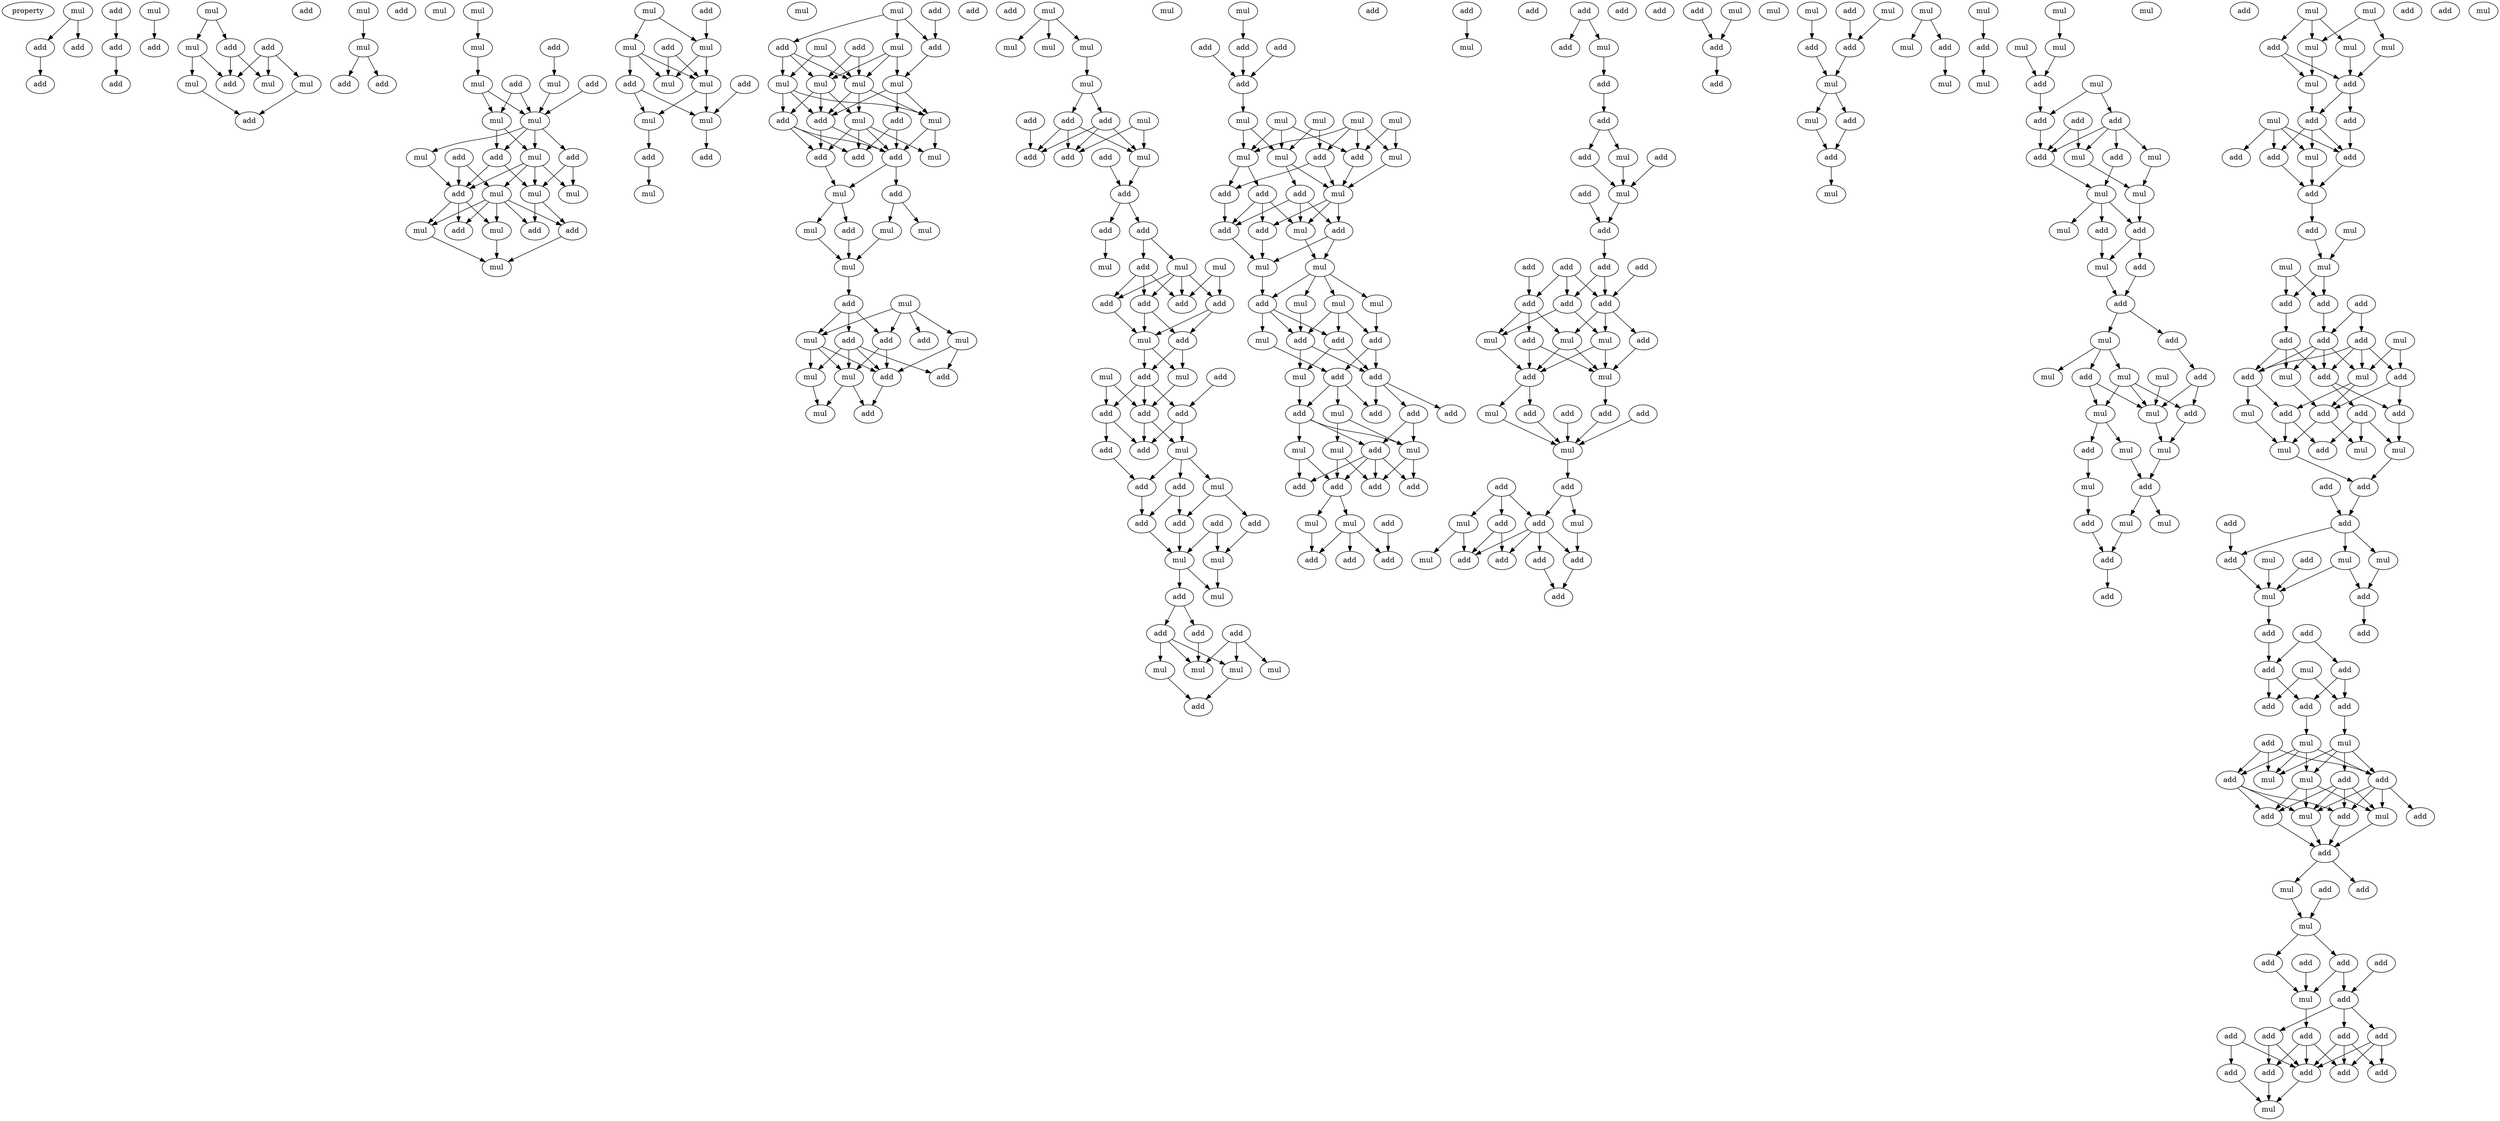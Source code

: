 digraph {
    node [fontcolor=black]
    property [mul=2,lf=1.8]
    0 [ label = mul ];
    1 [ label = add ];
    2 [ label = mul ];
    3 [ label = add ];
    4 [ label = add ];
    5 [ label = add ];
    6 [ label = add ];
    7 [ label = add ];
    8 [ label = add ];
    9 [ label = mul ];
    10 [ label = add ];
    11 [ label = mul ];
    12 [ label = add ];
    13 [ label = mul ];
    14 [ label = mul ];
    15 [ label = mul ];
    16 [ label = add ];
    17 [ label = add ];
    18 [ label = add ];
    19 [ label = mul ];
    20 [ label = mul ];
    21 [ label = add ];
    22 [ label = add ];
    23 [ label = add ];
    24 [ label = mul ];
    25 [ label = mul ];
    26 [ label = add ];
    27 [ label = mul ];
    28 [ label = add ];
    29 [ label = mul ];
    30 [ label = mul ];
    31 [ label = add ];
    32 [ label = mul ];
    33 [ label = mul ];
    34 [ label = add ];
    35 [ label = add ];
    36 [ label = mul ];
    37 [ label = mul ];
    38 [ label = add ];
    39 [ label = mul ];
    40 [ label = mul ];
    41 [ label = mul ];
    42 [ label = add ];
    43 [ label = add ];
    44 [ label = mul ];
    45 [ label = add ];
    46 [ label = mul ];
    47 [ label = add ];
    48 [ label = mul ];
    49 [ label = add ];
    50 [ label = mul ];
    51 [ label = mul ];
    52 [ label = mul ];
    53 [ label = add ];
    54 [ label = add ];
    55 [ label = add ];
    56 [ label = mul ];
    57 [ label = mul ];
    58 [ label = mul ];
    59 [ label = mul ];
    60 [ label = mul ];
    61 [ label = add ];
    62 [ label = add ];
    63 [ label = mul ];
    64 [ label = mul ];
    65 [ label = add ];
    66 [ label = add ];
    67 [ label = add ];
    68 [ label = mul ];
    69 [ label = add ];
    70 [ label = mul ];
    71 [ label = mul ];
    72 [ label = mul ];
    73 [ label = mul ];
    74 [ label = mul ];
    75 [ label = mul ];
    76 [ label = add ];
    77 [ label = add ];
    78 [ label = add ];
    79 [ label = mul ];
    80 [ label = mul ];
    81 [ label = add ];
    82 [ label = add ];
    83 [ label = add ];
    84 [ label = mul ];
    85 [ label = add ];
    86 [ label = add ];
    87 [ label = mul ];
    88 [ label = add ];
    89 [ label = mul ];
    90 [ label = mul ];
    91 [ label = mul ];
    92 [ label = add ];
    93 [ label = mul ];
    94 [ label = add ];
    95 [ label = add ];
    96 [ label = add ];
    97 [ label = mul ];
    98 [ label = mul ];
    99 [ label = mul ];
    100 [ label = mul ];
    101 [ label = add ];
    102 [ label = add ];
    103 [ label = add ];
    104 [ label = mul ];
    105 [ label = add ];
    106 [ label = mul ];
    107 [ label = mul ];
    108 [ label = mul ];
    109 [ label = mul ];
    110 [ label = mul ];
    111 [ label = mul ];
    112 [ label = add ];
    113 [ label = add ];
    114 [ label = add ];
    115 [ label = add ];
    116 [ label = add ];
    117 [ label = add ];
    118 [ label = mul ];
    119 [ label = add ];
    120 [ label = add ];
    121 [ label = add ];
    122 [ label = mul ];
    123 [ label = mul ];
    124 [ label = add ];
    125 [ label = mul ];
    126 [ label = add ];
    127 [ label = add ];
    128 [ label = add ];
    129 [ label = add ];
    130 [ label = mul ];
    131 [ label = add ];
    132 [ label = mul ];
    133 [ label = add ];
    134 [ label = add ];
    135 [ label = mul ];
    136 [ label = add ];
    137 [ label = add ];
    138 [ label = add ];
    139 [ label = add ];
    140 [ label = add ];
    141 [ label = mul ];
    142 [ label = add ];
    143 [ label = mul ];
    144 [ label = add ];
    145 [ label = add ];
    146 [ label = add ];
    147 [ label = add ];
    148 [ label = add ];
    149 [ label = mul ];
    150 [ label = mul ];
    151 [ label = mul ];
    152 [ label = add ];
    153 [ label = mul ];
    154 [ label = add ];
    155 [ label = add ];
    156 [ label = add ];
    157 [ label = mul ];
    158 [ label = mul ];
    159 [ label = mul ];
    160 [ label = mul ];
    161 [ label = mul ];
    162 [ label = add ];
    163 [ label = add ];
    164 [ label = add ];
    165 [ label = add ];
    166 [ label = add ];
    167 [ label = add ];
    168 [ label = add ];
    169 [ label = mul ];
    170 [ label = mul ];
    171 [ label = mul ];
    172 [ label = mul ];
    173 [ label = mul ];
    174 [ label = mul ];
    175 [ label = mul ];
    176 [ label = mul ];
    177 [ label = add ];
    178 [ label = mul ];
    179 [ label = add ];
    180 [ label = add ];
    181 [ label = add ];
    182 [ label = mul ];
    183 [ label = add ];
    184 [ label = mul ];
    185 [ label = add ];
    186 [ label = add ];
    187 [ label = add ];
    188 [ label = mul ];
    189 [ label = mul ];
    190 [ label = mul ];
    191 [ label = mul ];
    192 [ label = mul ];
    193 [ label = add ];
    194 [ label = add ];
    195 [ label = mul ];
    196 [ label = add ];
    197 [ label = add ];
    198 [ label = add ];
    199 [ label = add ];
    200 [ label = mul ];
    201 [ label = add ];
    202 [ label = add ];
    203 [ label = mul ];
    204 [ label = add ];
    205 [ label = add ];
    206 [ label = mul ];
    207 [ label = add ];
    208 [ label = mul ];
    209 [ label = mul ];
    210 [ label = add ];
    211 [ label = add ];
    212 [ label = add ];
    213 [ label = add ];
    214 [ label = add ];
    215 [ label = mul ];
    216 [ label = mul ];
    217 [ label = add ];
    218 [ label = add ];
    219 [ label = add ];
    220 [ label = add ];
    221 [ label = add ];
    222 [ label = add ];
    223 [ label = mul ];
    224 [ label = add ];
    225 [ label = add ];
    226 [ label = mul ];
    227 [ label = add ];
    228 [ label = add ];
    229 [ label = add ];
    230 [ label = add ];
    231 [ label = mul ];
    232 [ label = add ];
    233 [ label = add ];
    234 [ label = add ];
    235 [ label = add ];
    236 [ label = add ];
    237 [ label = add ];
    238 [ label = add ];
    239 [ label = add ];
    240 [ label = add ];
    241 [ label = mul ];
    242 [ label = mul ];
    243 [ label = mul ];
    244 [ label = add ];
    245 [ label = add ];
    246 [ label = mul ];
    247 [ label = mul ];
    248 [ label = add ];
    249 [ label = add ];
    250 [ label = add ];
    251 [ label = add ];
    252 [ label = mul ];
    253 [ label = add ];
    254 [ label = add ];
    255 [ label = add ];
    256 [ label = add ];
    257 [ label = add ];
    258 [ label = mul ];
    259 [ label = mul ];
    260 [ label = add ];
    261 [ label = add ];
    262 [ label = add ];
    263 [ label = mul ];
    264 [ label = add ];
    265 [ label = add ];
    266 [ label = add ];
    267 [ label = mul ];
    268 [ label = add ];
    269 [ label = mul ];
    270 [ label = add ];
    271 [ label = mul ];
    272 [ label = add ];
    273 [ label = mul ];
    274 [ label = add ];
    275 [ label = add ];
    276 [ label = mul ];
    277 [ label = mul ];
    278 [ label = add ];
    279 [ label = add ];
    280 [ label = mul ];
    281 [ label = mul ];
    282 [ label = mul ];
    283 [ label = add ];
    284 [ label = mul ];
    285 [ label = mul ];
    286 [ label = add ];
    287 [ label = mul ];
    288 [ label = mul ];
    289 [ label = mul ];
    290 [ label = mul ];
    291 [ label = add ];
    292 [ label = mul ];
    293 [ label = add ];
    294 [ label = add ];
    295 [ label = add ];
    296 [ label = mul ];
    297 [ label = mul ];
    298 [ label = add ];
    299 [ label = add ];
    300 [ label = mul ];
    301 [ label = mul ];
    302 [ label = add ];
    303 [ label = mul ];
    304 [ label = add ];
    305 [ label = mul ];
    306 [ label = add ];
    307 [ label = mul ];
    308 [ label = add ];
    309 [ label = add ];
    310 [ label = mul ];
    311 [ label = mul ];
    312 [ label = add ];
    313 [ label = mul ];
    314 [ label = add ];
    315 [ label = mul ];
    316 [ label = add ];
    317 [ label = mul ];
    318 [ label = mul ];
    319 [ label = add ];
    320 [ label = mul ];
    321 [ label = mul ];
    322 [ label = add ];
    323 [ label = mul ];
    324 [ label = mul ];
    325 [ label = add ];
    326 [ label = add ];
    327 [ label = mul ];
    328 [ label = add ];
    329 [ label = add ];
    330 [ label = mul ];
    331 [ label = mul ];
    332 [ label = mul ];
    333 [ label = add ];
    334 [ label = mul ];
    335 [ label = mul ];
    336 [ label = mul ];
    337 [ label = add ];
    338 [ label = add ];
    339 [ label = mul ];
    340 [ label = add ];
    341 [ label = mul ];
    342 [ label = add ];
    343 [ label = add ];
    344 [ label = add ];
    345 [ label = add ];
    346 [ label = add ];
    347 [ label = mul ];
    348 [ label = mul ];
    349 [ label = mul ];
    350 [ label = add ];
    351 [ label = add ];
    352 [ label = add ];
    353 [ label = add ];
    354 [ label = add ];
    355 [ label = add ];
    356 [ label = mul ];
    357 [ label = mul ];
    358 [ label = add ];
    359 [ label = mul ];
    360 [ label = add ];
    361 [ label = add ];
    362 [ label = add ];
    363 [ label = add ];
    364 [ label = add ];
    365 [ label = add ];
    366 [ label = mul ];
    367 [ label = mul ];
    368 [ label = mul ];
    369 [ label = add ];
    370 [ label = mul ];
    371 [ label = add ];
    372 [ label = add ];
    373 [ label = add ];
    374 [ label = add ];
    375 [ label = add ];
    376 [ label = mul ];
    377 [ label = mul ];
    378 [ label = mul ];
    379 [ label = add ];
    380 [ label = add ];
    381 [ label = mul ];
    382 [ label = add ];
    383 [ label = add ];
    384 [ label = add ];
    385 [ label = add ];
    386 [ label = mul ];
    387 [ label = add ];
    388 [ label = add ];
    389 [ label = add ];
    390 [ label = add ];
    391 [ label = add ];
    392 [ label = mul ];
    393 [ label = mul ];
    394 [ label = add ];
    395 [ label = mul ];
    396 [ label = add ];
    397 [ label = add ];
    398 [ label = mul ];
    399 [ label = add ];
    400 [ label = mul ];
    401 [ label = add ];
    402 [ label = add ];
    403 [ label = mul ];
    404 [ label = add ];
    405 [ label = add ];
    406 [ label = add ];
    407 [ label = mul ];
    408 [ label = add ];
    409 [ label = add ];
    410 [ label = mul ];
    411 [ label = mul ];
    412 [ label = add ];
    413 [ label = add ];
    414 [ label = add ];
    415 [ label = add ];
    416 [ label = add ];
    417 [ label = mul ];
    418 [ label = add ];
    419 [ label = add ];
    420 [ label = add ];
    421 [ label = add ];
    422 [ label = add ];
    423 [ label = add ];
    424 [ label = add ];
    425 [ label = add ];
    426 [ label = add ];
    427 [ label = add ];
    428 [ label = mul ];
    0 -> 3 [ name = 0 ];
    0 -> 5 [ name = 1 ];
    1 -> 4 [ name = 2 ];
    2 -> 8 [ name = 3 ];
    3 -> 7 [ name = 4 ];
    4 -> 6 [ name = 5 ];
    9 -> 10 [ name = 6 ];
    9 -> 11 [ name = 7 ];
    10 -> 13 [ name = 8 ];
    10 -> 16 [ name = 9 ];
    11 -> 14 [ name = 10 ];
    11 -> 16 [ name = 11 ];
    12 -> 13 [ name = 12 ];
    12 -> 15 [ name = 13 ];
    12 -> 16 [ name = 14 ];
    14 -> 17 [ name = 15 ];
    15 -> 17 [ name = 16 ];
    19 -> 20 [ name = 17 ];
    20 -> 22 [ name = 18 ];
    20 -> 23 [ name = 19 ];
    25 -> 27 [ name = 20 ];
    26 -> 29 [ name = 21 ];
    27 -> 30 [ name = 22 ];
    28 -> 32 [ name = 23 ];
    28 -> 33 [ name = 24 ];
    29 -> 33 [ name = 25 ];
    30 -> 32 [ name = 26 ];
    30 -> 33 [ name = 27 ];
    31 -> 33 [ name = 28 ];
    32 -> 34 [ name = 29 ];
    32 -> 37 [ name = 30 ];
    33 -> 34 [ name = 31 ];
    33 -> 36 [ name = 32 ];
    33 -> 37 [ name = 33 ];
    33 -> 38 [ name = 34 ];
    34 -> 41 [ name = 35 ];
    34 -> 42 [ name = 36 ];
    35 -> 40 [ name = 37 ];
    35 -> 42 [ name = 38 ];
    36 -> 42 [ name = 39 ];
    37 -> 39 [ name = 40 ];
    37 -> 40 [ name = 41 ];
    37 -> 41 [ name = 42 ];
    37 -> 42 [ name = 43 ];
    38 -> 39 [ name = 44 ];
    38 -> 41 [ name = 45 ];
    40 -> 43 [ name = 46 ];
    40 -> 44 [ name = 47 ];
    40 -> 45 [ name = 48 ];
    40 -> 46 [ name = 49 ];
    40 -> 47 [ name = 50 ];
    41 -> 43 [ name = 51 ];
    41 -> 47 [ name = 52 ];
    42 -> 44 [ name = 53 ];
    42 -> 45 [ name = 54 ];
    42 -> 46 [ name = 55 ];
    44 -> 48 [ name = 56 ];
    46 -> 48 [ name = 57 ];
    47 -> 48 [ name = 58 ];
    49 -> 52 [ name = 59 ];
    50 -> 51 [ name = 60 ];
    50 -> 52 [ name = 61 ];
    51 -> 54 [ name = 62 ];
    51 -> 56 [ name = 63 ];
    51 -> 58 [ name = 64 ];
    52 -> 56 [ name = 65 ];
    52 -> 58 [ name = 66 ];
    53 -> 56 [ name = 67 ];
    53 -> 58 [ name = 68 ];
    54 -> 59 [ name = 69 ];
    54 -> 60 [ name = 70 ];
    55 -> 59 [ name = 71 ];
    58 -> 59 [ name = 72 ];
    58 -> 60 [ name = 73 ];
    59 -> 62 [ name = 74 ];
    60 -> 61 [ name = 75 ];
    61 -> 63 [ name = 76 ];
    64 -> 67 [ name = 77 ];
    64 -> 69 [ name = 78 ];
    64 -> 70 [ name = 79 ];
    65 -> 67 [ name = 80 ];
    66 -> 71 [ name = 81 ];
    66 -> 72 [ name = 82 ];
    67 -> 74 [ name = 83 ];
    68 -> 72 [ name = 84 ];
    68 -> 73 [ name = 85 ];
    69 -> 71 [ name = 86 ];
    69 -> 72 [ name = 87 ];
    69 -> 73 [ name = 88 ];
    70 -> 71 [ name = 89 ];
    70 -> 72 [ name = 90 ];
    70 -> 74 [ name = 91 ];
    71 -> 76 [ name = 92 ];
    71 -> 77 [ name = 93 ];
    71 -> 79 [ name = 94 ];
    72 -> 75 [ name = 95 ];
    72 -> 77 [ name = 96 ];
    72 -> 79 [ name = 97 ];
    73 -> 75 [ name = 98 ];
    73 -> 76 [ name = 99 ];
    73 -> 77 [ name = 100 ];
    74 -> 75 [ name = 101 ];
    74 -> 77 [ name = 102 ];
    74 -> 78 [ name = 103 ];
    75 -> 80 [ name = 104 ];
    75 -> 81 [ name = 105 ];
    76 -> 81 [ name = 106 ];
    76 -> 82 [ name = 107 ];
    76 -> 83 [ name = 108 ];
    77 -> 81 [ name = 109 ];
    77 -> 83 [ name = 110 ];
    78 -> 81 [ name = 111 ];
    78 -> 82 [ name = 112 ];
    79 -> 80 [ name = 113 ];
    79 -> 81 [ name = 114 ];
    79 -> 82 [ name = 115 ];
    79 -> 83 [ name = 116 ];
    81 -> 84 [ name = 117 ];
    81 -> 85 [ name = 118 ];
    83 -> 84 [ name = 119 ];
    84 -> 87 [ name = 120 ];
    84 -> 88 [ name = 121 ];
    85 -> 89 [ name = 122 ];
    85 -> 90 [ name = 123 ];
    87 -> 91 [ name = 124 ];
    88 -> 91 [ name = 125 ];
    90 -> 91 [ name = 126 ];
    91 -> 92 [ name = 127 ];
    92 -> 95 [ name = 128 ];
    92 -> 96 [ name = 129 ];
    92 -> 98 [ name = 130 ];
    93 -> 94 [ name = 131 ];
    93 -> 96 [ name = 132 ];
    93 -> 97 [ name = 133 ];
    93 -> 98 [ name = 134 ];
    95 -> 99 [ name = 135 ];
    95 -> 100 [ name = 136 ];
    95 -> 101 [ name = 137 ];
    95 -> 102 [ name = 138 ];
    96 -> 100 [ name = 139 ];
    96 -> 101 [ name = 140 ];
    97 -> 101 [ name = 141 ];
    97 -> 102 [ name = 142 ];
    98 -> 99 [ name = 143 ];
    98 -> 100 [ name = 144 ];
    98 -> 101 [ name = 145 ];
    99 -> 104 [ name = 146 ];
    100 -> 104 [ name = 147 ];
    100 -> 105 [ name = 148 ];
    101 -> 105 [ name = 149 ];
    106 -> 107 [ name = 150 ];
    106 -> 108 [ name = 151 ];
    106 -> 109 [ name = 152 ];
    109 -> 110 [ name = 153 ];
    110 -> 112 [ name = 154 ];
    110 -> 114 [ name = 155 ];
    111 -> 117 [ name = 156 ];
    111 -> 118 [ name = 157 ];
    112 -> 115 [ name = 158 ];
    112 -> 117 [ name = 159 ];
    112 -> 118 [ name = 160 ];
    113 -> 115 [ name = 161 ];
    114 -> 115 [ name = 162 ];
    114 -> 117 [ name = 163 ];
    114 -> 118 [ name = 164 ];
    116 -> 119 [ name = 165 ];
    118 -> 119 [ name = 166 ];
    119 -> 120 [ name = 167 ];
    119 -> 121 [ name = 168 ];
    120 -> 122 [ name = 169 ];
    121 -> 124 [ name = 170 ];
    121 -> 125 [ name = 171 ];
    123 -> 127 [ name = 172 ];
    123 -> 129 [ name = 173 ];
    124 -> 126 [ name = 174 ];
    124 -> 128 [ name = 175 ];
    124 -> 129 [ name = 176 ];
    125 -> 126 [ name = 177 ];
    125 -> 127 [ name = 178 ];
    125 -> 128 [ name = 179 ];
    125 -> 129 [ name = 180 ];
    126 -> 130 [ name = 181 ];
    126 -> 131 [ name = 182 ];
    127 -> 130 [ name = 183 ];
    127 -> 131 [ name = 184 ];
    128 -> 130 [ name = 185 ];
    130 -> 132 [ name = 186 ];
    130 -> 133 [ name = 187 ];
    131 -> 132 [ name = 188 ];
    131 -> 133 [ name = 189 ];
    132 -> 136 [ name = 190 ];
    133 -> 136 [ name = 191 ];
    133 -> 137 [ name = 192 ];
    133 -> 138 [ name = 193 ];
    134 -> 138 [ name = 194 ];
    135 -> 136 [ name = 195 ];
    135 -> 137 [ name = 196 ];
    136 -> 140 [ name = 197 ];
    136 -> 141 [ name = 198 ];
    137 -> 139 [ name = 199 ];
    137 -> 140 [ name = 200 ];
    138 -> 140 [ name = 201 ];
    138 -> 141 [ name = 202 ];
    139 -> 144 [ name = 203 ];
    141 -> 142 [ name = 204 ];
    141 -> 143 [ name = 205 ];
    141 -> 144 [ name = 206 ];
    142 -> 145 [ name = 207 ];
    142 -> 147 [ name = 208 ];
    143 -> 145 [ name = 209 ];
    143 -> 146 [ name = 210 ];
    144 -> 147 [ name = 211 ];
    145 -> 150 [ name = 212 ];
    146 -> 149 [ name = 213 ];
    147 -> 150 [ name = 214 ];
    148 -> 149 [ name = 215 ];
    148 -> 150 [ name = 216 ];
    149 -> 153 [ name = 217 ];
    150 -> 152 [ name = 218 ];
    150 -> 153 [ name = 219 ];
    152 -> 155 [ name = 220 ];
    152 -> 156 [ name = 221 ];
    154 -> 157 [ name = 222 ];
    154 -> 158 [ name = 223 ];
    154 -> 159 [ name = 224 ];
    155 -> 159 [ name = 225 ];
    156 -> 157 [ name = 226 ];
    156 -> 159 [ name = 227 ];
    156 -> 160 [ name = 228 ];
    157 -> 162 [ name = 229 ];
    160 -> 162 [ name = 230 ];
    161 -> 165 [ name = 231 ];
    164 -> 168 [ name = 232 ];
    165 -> 168 [ name = 233 ];
    166 -> 168 [ name = 234 ];
    167 -> 169 [ name = 235 ];
    168 -> 171 [ name = 236 ];
    170 -> 176 [ name = 237 ];
    170 -> 177 [ name = 238 ];
    170 -> 178 [ name = 239 ];
    170 -> 179 [ name = 240 ];
    171 -> 175 [ name = 241 ];
    171 -> 178 [ name = 242 ];
    172 -> 176 [ name = 243 ];
    172 -> 179 [ name = 244 ];
    173 -> 175 [ name = 245 ];
    173 -> 178 [ name = 246 ];
    173 -> 179 [ name = 247 ];
    174 -> 175 [ name = 248 ];
    174 -> 177 [ name = 249 ];
    175 -> 180 [ name = 250 ];
    175 -> 182 [ name = 251 ];
    176 -> 182 [ name = 252 ];
    177 -> 181 [ name = 253 ];
    177 -> 182 [ name = 254 ];
    178 -> 181 [ name = 255 ];
    178 -> 183 [ name = 256 ];
    179 -> 182 [ name = 257 ];
    180 -> 184 [ name = 258 ];
    180 -> 185 [ name = 259 ];
    180 -> 187 [ name = 260 ];
    181 -> 185 [ name = 261 ];
    182 -> 184 [ name = 262 ];
    182 -> 186 [ name = 263 ];
    182 -> 187 [ name = 264 ];
    183 -> 184 [ name = 265 ];
    183 -> 185 [ name = 266 ];
    183 -> 186 [ name = 267 ];
    184 -> 189 [ name = 268 ];
    185 -> 188 [ name = 269 ];
    186 -> 188 [ name = 270 ];
    187 -> 188 [ name = 271 ];
    187 -> 189 [ name = 272 ];
    188 -> 193 [ name = 273 ];
    189 -> 190 [ name = 274 ];
    189 -> 191 [ name = 275 ];
    189 -> 192 [ name = 276 ];
    189 -> 193 [ name = 277 ];
    190 -> 194 [ name = 278 ];
    191 -> 194 [ name = 279 ];
    191 -> 196 [ name = 280 ];
    191 -> 197 [ name = 281 ];
    192 -> 197 [ name = 282 ];
    193 -> 194 [ name = 283 ];
    193 -> 195 [ name = 284 ];
    193 -> 196 [ name = 285 ];
    194 -> 198 [ name = 286 ];
    194 -> 200 [ name = 287 ];
    195 -> 199 [ name = 288 ];
    196 -> 198 [ name = 289 ];
    196 -> 200 [ name = 290 ];
    197 -> 198 [ name = 291 ];
    197 -> 199 [ name = 292 ];
    198 -> 202 [ name = 293 ];
    198 -> 204 [ name = 294 ];
    198 -> 205 [ name = 295 ];
    199 -> 201 [ name = 296 ];
    199 -> 202 [ name = 297 ];
    199 -> 203 [ name = 298 ];
    200 -> 201 [ name = 299 ];
    201 -> 206 [ name = 300 ];
    201 -> 207 [ name = 301 ];
    201 -> 209 [ name = 302 ];
    203 -> 206 [ name = 303 ];
    203 -> 208 [ name = 304 ];
    205 -> 206 [ name = 305 ];
    205 -> 207 [ name = 306 ];
    206 -> 212 [ name = 307 ];
    206 -> 213 [ name = 308 ];
    207 -> 210 [ name = 309 ];
    207 -> 211 [ name = 310 ];
    207 -> 212 [ name = 311 ];
    207 -> 213 [ name = 312 ];
    208 -> 210 [ name = 313 ];
    208 -> 212 [ name = 314 ];
    209 -> 210 [ name = 315 ];
    209 -> 211 [ name = 316 ];
    210 -> 215 [ name = 317 ];
    210 -> 216 [ name = 318 ];
    214 -> 218 [ name = 319 ];
    215 -> 219 [ name = 320 ];
    216 -> 217 [ name = 321 ];
    216 -> 218 [ name = 322 ];
    216 -> 219 [ name = 323 ];
    221 -> 222 [ name = 324 ];
    221 -> 223 [ name = 325 ];
    223 -> 224 [ name = 326 ];
    224 -> 225 [ name = 327 ];
    225 -> 226 [ name = 328 ];
    225 -> 227 [ name = 329 ];
    226 -> 231 [ name = 330 ];
    227 -> 231 [ name = 331 ];
    228 -> 231 [ name = 332 ];
    230 -> 232 [ name = 333 ];
    231 -> 232 [ name = 334 ];
    232 -> 234 [ name = 335 ];
    233 -> 237 [ name = 336 ];
    234 -> 238 [ name = 337 ];
    234 -> 239 [ name = 338 ];
    235 -> 238 [ name = 339 ];
    236 -> 237 [ name = 340 ];
    236 -> 238 [ name = 341 ];
    236 -> 239 [ name = 342 ];
    237 -> 240 [ name = 343 ];
    237 -> 242 [ name = 344 ];
    237 -> 243 [ name = 345 ];
    238 -> 241 [ name = 346 ];
    238 -> 243 [ name = 347 ];
    238 -> 244 [ name = 348 ];
    239 -> 241 [ name = 349 ];
    239 -> 242 [ name = 350 ];
    240 -> 245 [ name = 351 ];
    240 -> 246 [ name = 352 ];
    241 -> 245 [ name = 353 ];
    241 -> 246 [ name = 354 ];
    242 -> 245 [ name = 355 ];
    243 -> 245 [ name = 356 ];
    243 -> 246 [ name = 357 ];
    244 -> 246 [ name = 358 ];
    245 -> 247 [ name = 359 ];
    245 -> 250 [ name = 360 ];
    246 -> 248 [ name = 361 ];
    247 -> 252 [ name = 362 ];
    248 -> 252 [ name = 363 ];
    249 -> 252 [ name = 364 ];
    250 -> 252 [ name = 365 ];
    251 -> 252 [ name = 366 ];
    252 -> 255 [ name = 367 ];
    254 -> 256 [ name = 368 ];
    254 -> 257 [ name = 369 ];
    254 -> 258 [ name = 370 ];
    255 -> 257 [ name = 371 ];
    255 -> 259 [ name = 372 ];
    256 -> 260 [ name = 373 ];
    256 -> 262 [ name = 374 ];
    257 -> 260 [ name = 375 ];
    257 -> 261 [ name = 376 ];
    257 -> 262 [ name = 377 ];
    257 -> 264 [ name = 378 ];
    258 -> 262 [ name = 379 ];
    258 -> 263 [ name = 380 ];
    259 -> 261 [ name = 381 ];
    261 -> 265 [ name = 382 ];
    264 -> 265 [ name = 383 ];
    266 -> 268 [ name = 384 ];
    267 -> 268 [ name = 385 ];
    268 -> 270 [ name = 386 ];
    271 -> 274 [ name = 387 ];
    272 -> 275 [ name = 388 ];
    273 -> 275 [ name = 389 ];
    274 -> 276 [ name = 390 ];
    275 -> 276 [ name = 391 ];
    276 -> 277 [ name = 392 ];
    276 -> 278 [ name = 393 ];
    277 -> 279 [ name = 394 ];
    278 -> 279 [ name = 395 ];
    279 -> 280 [ name = 396 ];
    281 -> 282 [ name = 397 ];
    281 -> 283 [ name = 398 ];
    283 -> 284 [ name = 399 ];
    285 -> 286 [ name = 400 ];
    286 -> 287 [ name = 401 ];
    288 -> 290 [ name = 402 ];
    289 -> 291 [ name = 403 ];
    290 -> 291 [ name = 404 ];
    291 -> 293 [ name = 405 ];
    292 -> 293 [ name = 406 ];
    292 -> 295 [ name = 407 ];
    293 -> 299 [ name = 408 ];
    294 -> 296 [ name = 409 ];
    294 -> 299 [ name = 410 ];
    295 -> 296 [ name = 411 ];
    295 -> 297 [ name = 412 ];
    295 -> 298 [ name = 413 ];
    295 -> 299 [ name = 414 ];
    296 -> 300 [ name = 415 ];
    297 -> 300 [ name = 416 ];
    298 -> 301 [ name = 417 ];
    299 -> 301 [ name = 418 ];
    300 -> 304 [ name = 419 ];
    301 -> 302 [ name = 420 ];
    301 -> 303 [ name = 421 ];
    301 -> 304 [ name = 422 ];
    302 -> 305 [ name = 423 ];
    304 -> 305 [ name = 424 ];
    304 -> 306 [ name = 425 ];
    305 -> 308 [ name = 426 ];
    306 -> 308 [ name = 427 ];
    308 -> 309 [ name = 428 ];
    308 -> 310 [ name = 429 ];
    309 -> 312 [ name = 430 ];
    310 -> 311 [ name = 431 ];
    310 -> 313 [ name = 432 ];
    310 -> 314 [ name = 433 ];
    312 -> 316 [ name = 434 ];
    312 -> 318 [ name = 435 ];
    313 -> 316 [ name = 436 ];
    313 -> 317 [ name = 437 ];
    313 -> 318 [ name = 438 ];
    314 -> 317 [ name = 439 ];
    314 -> 318 [ name = 440 ];
    315 -> 318 [ name = 441 ];
    316 -> 320 [ name = 442 ];
    317 -> 319 [ name = 443 ];
    317 -> 321 [ name = 444 ];
    318 -> 320 [ name = 445 ];
    319 -> 323 [ name = 446 ];
    320 -> 322 [ name = 447 ];
    321 -> 322 [ name = 448 ];
    322 -> 324 [ name = 449 ];
    322 -> 327 [ name = 450 ];
    323 -> 326 [ name = 451 ];
    324 -> 328 [ name = 452 ];
    326 -> 328 [ name = 453 ];
    328 -> 329 [ name = 454 ];
    330 -> 332 [ name = 455 ];
    330 -> 333 [ name = 456 ];
    330 -> 334 [ name = 457 ];
    331 -> 332 [ name = 458 ];
    331 -> 335 [ name = 459 ];
    332 -> 336 [ name = 460 ];
    333 -> 336 [ name = 461 ];
    333 -> 337 [ name = 462 ];
    334 -> 337 [ name = 463 ];
    335 -> 337 [ name = 464 ];
    336 -> 340 [ name = 465 ];
    337 -> 338 [ name = 466 ];
    337 -> 340 [ name = 467 ];
    338 -> 343 [ name = 468 ];
    339 -> 341 [ name = 469 ];
    339 -> 342 [ name = 470 ];
    339 -> 343 [ name = 471 ];
    339 -> 344 [ name = 472 ];
    340 -> 341 [ name = 473 ];
    340 -> 342 [ name = 474 ];
    340 -> 343 [ name = 475 ];
    341 -> 345 [ name = 476 ];
    342 -> 345 [ name = 477 ];
    343 -> 345 [ name = 478 ];
    345 -> 346 [ name = 479 ];
    346 -> 348 [ name = 480 ];
    347 -> 348 [ name = 481 ];
    348 -> 351 [ name = 482 ];
    348 -> 352 [ name = 483 ];
    349 -> 351 [ name = 484 ];
    349 -> 352 [ name = 485 ];
    350 -> 353 [ name = 486 ];
    350 -> 354 [ name = 487 ];
    351 -> 354 [ name = 488 ];
    352 -> 355 [ name = 489 ];
    353 -> 357 [ name = 490 ];
    353 -> 358 [ name = 491 ];
    353 -> 360 [ name = 492 ];
    353 -> 361 [ name = 493 ];
    354 -> 357 [ name = 494 ];
    354 -> 358 [ name = 495 ];
    354 -> 359 [ name = 496 ];
    354 -> 361 [ name = 497 ];
    355 -> 358 [ name = 498 ];
    355 -> 359 [ name = 499 ];
    355 -> 361 [ name = 500 ];
    356 -> 357 [ name = 501 ];
    356 -> 360 [ name = 502 ];
    357 -> 364 [ name = 503 ];
    357 -> 365 [ name = 504 ];
    358 -> 362 [ name = 505 ];
    358 -> 363 [ name = 506 ];
    359 -> 364 [ name = 507 ];
    360 -> 363 [ name = 508 ];
    360 -> 364 [ name = 509 ];
    361 -> 365 [ name = 510 ];
    361 -> 366 [ name = 511 ];
    362 -> 368 [ name = 512 ];
    362 -> 369 [ name = 513 ];
    362 -> 370 [ name = 514 ];
    363 -> 368 [ name = 515 ];
    364 -> 367 [ name = 516 ];
    364 -> 370 [ name = 517 ];
    365 -> 367 [ name = 518 ];
    365 -> 369 [ name = 519 ];
    366 -> 367 [ name = 520 ];
    367 -> 372 [ name = 521 ];
    368 -> 372 [ name = 522 ];
    371 -> 373 [ name = 523 ];
    372 -> 373 [ name = 524 ];
    373 -> 375 [ name = 525 ];
    373 -> 376 [ name = 526 ];
    373 -> 378 [ name = 527 ];
    374 -> 375 [ name = 528 ];
    375 -> 381 [ name = 529 ];
    376 -> 380 [ name = 530 ];
    377 -> 381 [ name = 531 ];
    378 -> 380 [ name = 532 ];
    378 -> 381 [ name = 533 ];
    379 -> 381 [ name = 534 ];
    380 -> 383 [ name = 535 ];
    381 -> 382 [ name = 536 ];
    382 -> 387 [ name = 537 ];
    384 -> 385 [ name = 538 ];
    384 -> 387 [ name = 539 ];
    385 -> 390 [ name = 540 ];
    385 -> 391 [ name = 541 ];
    386 -> 389 [ name = 542 ];
    386 -> 391 [ name = 543 ];
    387 -> 389 [ name = 544 ];
    387 -> 390 [ name = 545 ];
    390 -> 392 [ name = 546 ];
    391 -> 393 [ name = 547 ];
    392 -> 395 [ name = 548 ];
    392 -> 397 [ name = 549 ];
    392 -> 398 [ name = 550 ];
    392 -> 399 [ name = 551 ];
    393 -> 395 [ name = 552 ];
    393 -> 396 [ name = 553 ];
    393 -> 398 [ name = 554 ];
    393 -> 399 [ name = 555 ];
    394 -> 395 [ name = 556 ];
    394 -> 397 [ name = 557 ];
    394 -> 399 [ name = 558 ];
    396 -> 400 [ name = 559 ];
    396 -> 401 [ name = 560 ];
    396 -> 403 [ name = 561 ];
    396 -> 404 [ name = 562 ];
    397 -> 400 [ name = 563 ];
    397 -> 401 [ name = 564 ];
    397 -> 404 [ name = 565 ];
    398 -> 400 [ name = 566 ];
    398 -> 401 [ name = 567 ];
    398 -> 403 [ name = 568 ];
    399 -> 400 [ name = 569 ];
    399 -> 402 [ name = 570 ];
    399 -> 403 [ name = 571 ];
    399 -> 404 [ name = 572 ];
    400 -> 405 [ name = 573 ];
    401 -> 405 [ name = 574 ];
    403 -> 405 [ name = 575 ];
    404 -> 405 [ name = 576 ];
    405 -> 407 [ name = 577 ];
    405 -> 408 [ name = 578 ];
    407 -> 411 [ name = 579 ];
    409 -> 411 [ name = 580 ];
    411 -> 412 [ name = 581 ];
    411 -> 414 [ name = 582 ];
    412 -> 417 [ name = 583 ];
    413 -> 416 [ name = 584 ];
    414 -> 416 [ name = 585 ];
    414 -> 417 [ name = 586 ];
    415 -> 417 [ name = 587 ];
    416 -> 418 [ name = 588 ];
    416 -> 421 [ name = 589 ];
    416 -> 422 [ name = 590 ];
    417 -> 420 [ name = 591 ];
    418 -> 423 [ name = 592 ];
    418 -> 424 [ name = 593 ];
    418 -> 426 [ name = 594 ];
    419 -> 424 [ name = 595 ];
    419 -> 427 [ name = 596 ];
    420 -> 424 [ name = 597 ];
    420 -> 425 [ name = 598 ];
    420 -> 426 [ name = 599 ];
    421 -> 423 [ name = 600 ];
    421 -> 424 [ name = 601 ];
    421 -> 426 [ name = 602 ];
    422 -> 424 [ name = 603 ];
    422 -> 425 [ name = 604 ];
    424 -> 428 [ name = 605 ];
    425 -> 428 [ name = 606 ];
    427 -> 428 [ name = 607 ];
}
